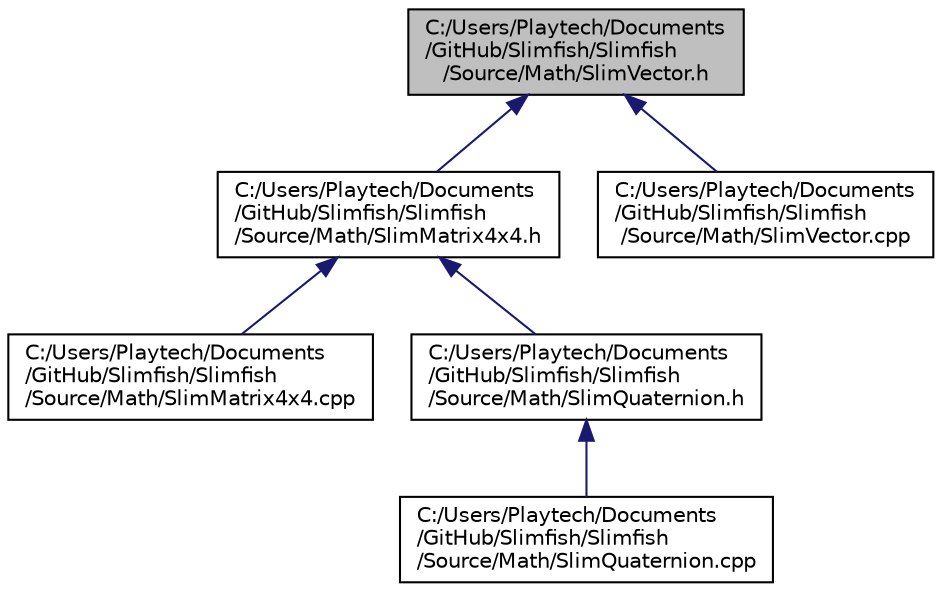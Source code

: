 digraph "C:/Users/Playtech/Documents/GitHub/Slimfish/Slimfish/Source/Math/SlimVector.h"
{
  edge [fontname="Helvetica",fontsize="10",labelfontname="Helvetica",labelfontsize="10"];
  node [fontname="Helvetica",fontsize="10",shape=record];
  Node1 [label="C:/Users/Playtech/Documents\l/GitHub/Slimfish/Slimfish\l/Source/Math/SlimVector.h",height=0.2,width=0.4,color="black", fillcolor="grey75", style="filled", fontcolor="black"];
  Node1 -> Node2 [dir="back",color="midnightblue",fontsize="10",style="solid"];
  Node2 [label="C:/Users/Playtech/Documents\l/GitHub/Slimfish/Slimfish\l/Source/Math/SlimMatrix4x4.h",height=0.2,width=0.4,color="black", fillcolor="white", style="filled",URL="$_slim_matrix4x4_8h.html"];
  Node2 -> Node3 [dir="back",color="midnightblue",fontsize="10",style="solid"];
  Node3 [label="C:/Users/Playtech/Documents\l/GitHub/Slimfish/Slimfish\l/Source/Math/SlimMatrix4x4.cpp",height=0.2,width=0.4,color="black", fillcolor="white", style="filled",URL="$_slim_matrix4x4_8cpp.html"];
  Node2 -> Node4 [dir="back",color="midnightblue",fontsize="10",style="solid"];
  Node4 [label="C:/Users/Playtech/Documents\l/GitHub/Slimfish/Slimfish\l/Source/Math/SlimQuaternion.h",height=0.2,width=0.4,color="black", fillcolor="white", style="filled",URL="$_slim_quaternion_8h.html"];
  Node4 -> Node5 [dir="back",color="midnightblue",fontsize="10",style="solid"];
  Node5 [label="C:/Users/Playtech/Documents\l/GitHub/Slimfish/Slimfish\l/Source/Math/SlimQuaternion.cpp",height=0.2,width=0.4,color="black", fillcolor="white", style="filled",URL="$_slim_quaternion_8cpp.html"];
  Node1 -> Node6 [dir="back",color="midnightblue",fontsize="10",style="solid"];
  Node6 [label="C:/Users/Playtech/Documents\l/GitHub/Slimfish/Slimfish\l/Source/Math/SlimVector.cpp",height=0.2,width=0.4,color="black", fillcolor="white", style="filled",URL="$_slim_vector_8cpp.html"];
}
